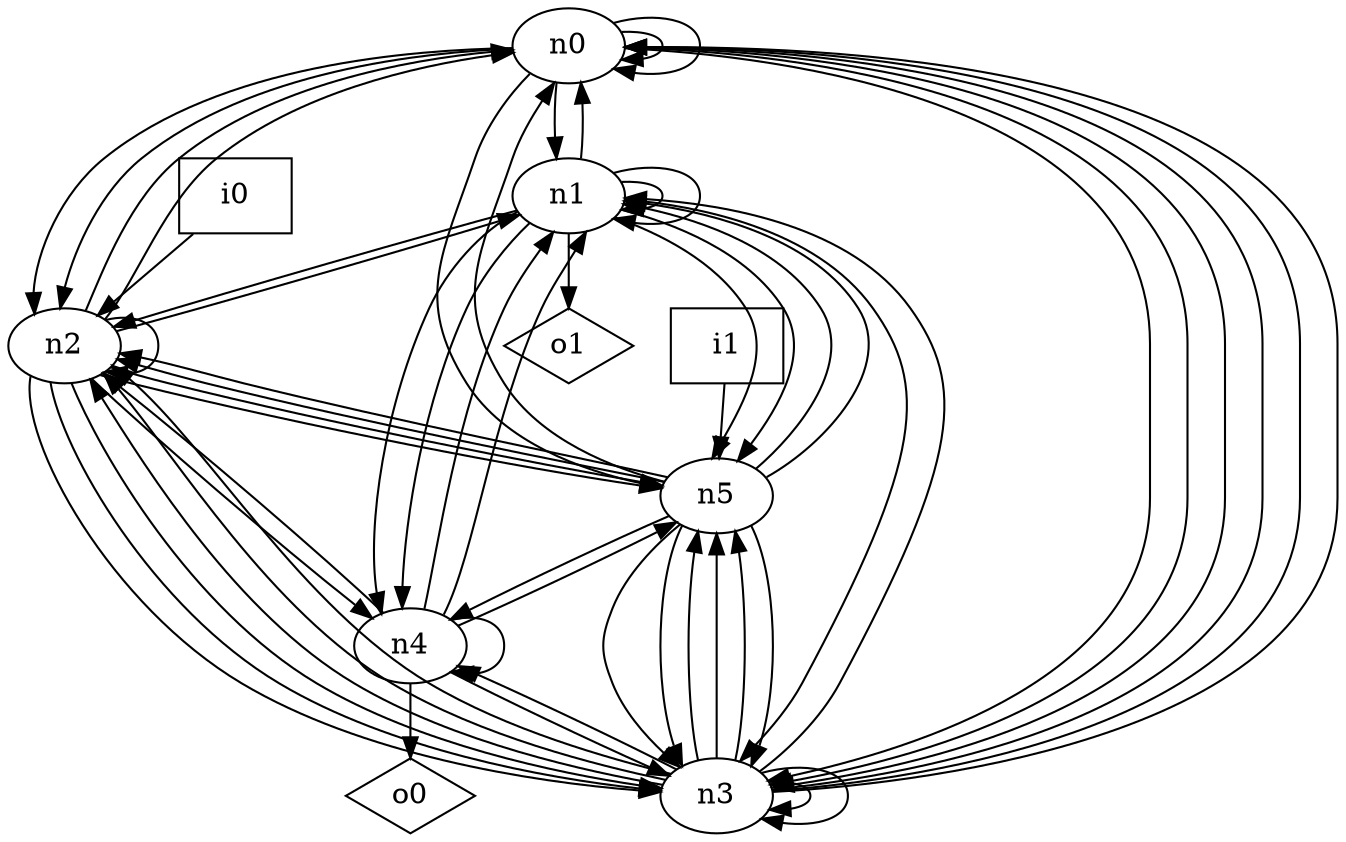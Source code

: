 digraph G {
n0 [label="n0"];
n1 [label="n1"];
n2 [label="n2"];
n3 [label="n3"];
n4 [label="n4"];
n5 [label="n5"];
n6 [label="i0",shape="box"];
n7 [label="i1",shape="box"];
n8 [label="o0",shape="diamond"];
n9 [label="o1",shape="diamond"];
n0 -> n0
n0 -> n0
n0 -> n1
n0 -> n2
n0 -> n2
n0 -> n3
n0 -> n3
n0 -> n3
n0 -> n5
n1 -> n0
n1 -> n1
n1 -> n1
n1 -> n2
n1 -> n3
n1 -> n4
n1 -> n4
n1 -> n5
n1 -> n5
n1 -> n9
n2 -> n0
n2 -> n0
n2 -> n1
n2 -> n2
n2 -> n3
n2 -> n3
n2 -> n3
n2 -> n4
n2 -> n5
n2 -> n5
n3 -> n0
n3 -> n0
n3 -> n0
n3 -> n1
n3 -> n2
n3 -> n2
n3 -> n2
n3 -> n3
n3 -> n3
n3 -> n4
n3 -> n5
n3 -> n5
n3 -> n5
n4 -> n1
n4 -> n1
n4 -> n2
n4 -> n3
n4 -> n4
n4 -> n5
n4 -> n8
n5 -> n0
n5 -> n1
n5 -> n1
n5 -> n2
n5 -> n2
n5 -> n3
n5 -> n3
n5 -> n3
n5 -> n4
n6 -> n2
n7 -> n5
}